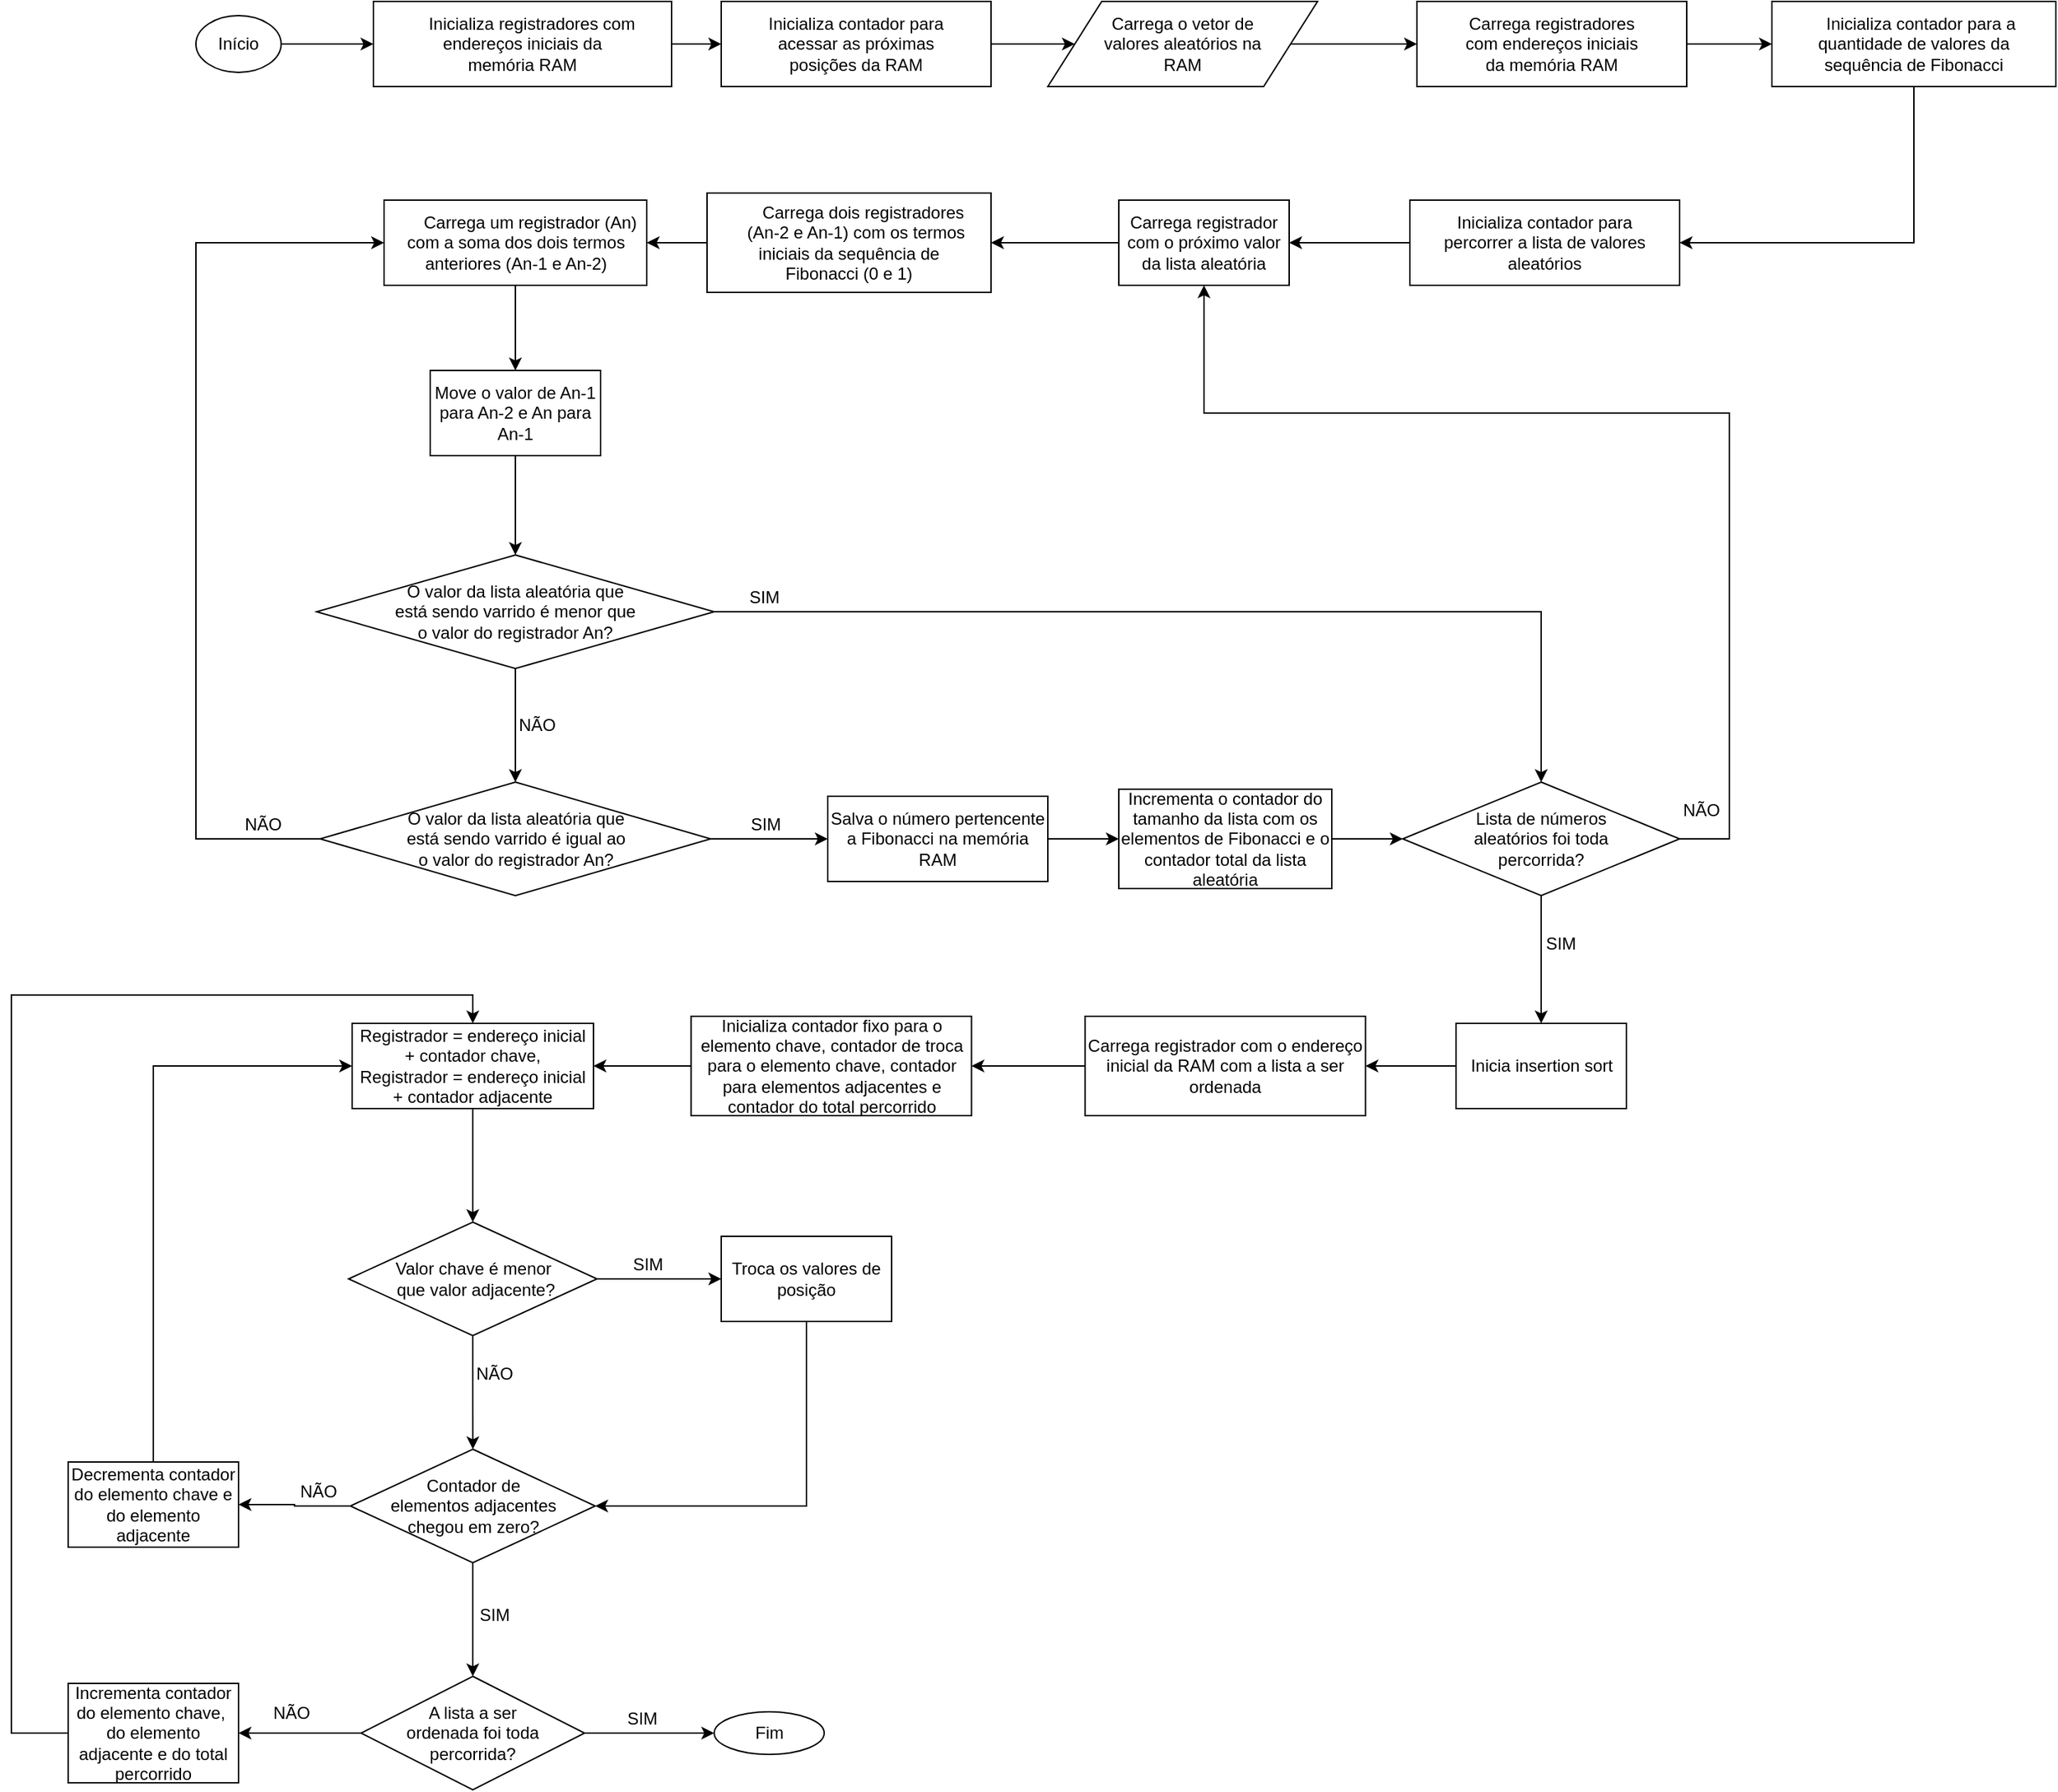 <mxfile version="24.2.0" type="device">
  <diagram name="Página-1" id="z7Kyw3hJ4gh4SX8RpaoI">
    <mxGraphModel dx="1674" dy="780" grid="1" gridSize="10" guides="1" tooltips="1" connect="1" arrows="1" fold="1" page="1" pageScale="1" pageWidth="827" pageHeight="1169" math="0" shadow="0">
      <root>
        <mxCell id="0" />
        <mxCell id="1" parent="0" />
        <mxCell id="uVq4-iv9dat1r1SWp7oT-3" value="" style="edgeStyle=orthogonalEdgeStyle;rounded=0;orthogonalLoop=1;jettySize=auto;html=1;" parent="1" source="uVq4-iv9dat1r1SWp7oT-1" target="uVq4-iv9dat1r1SWp7oT-2" edge="1">
          <mxGeometry relative="1" as="geometry" />
        </mxCell>
        <mxCell id="uVq4-iv9dat1r1SWp7oT-1" value="Início" style="ellipse;whiteSpace=wrap;html=1;" parent="1" vertex="1">
          <mxGeometry x="140" y="90" width="60" height="40" as="geometry" />
        </mxCell>
        <mxCell id="uVq4-iv9dat1r1SWp7oT-5" value="" style="edgeStyle=orthogonalEdgeStyle;rounded=0;orthogonalLoop=1;jettySize=auto;html=1;" parent="1" source="uVq4-iv9dat1r1SWp7oT-2" target="uVq4-iv9dat1r1SWp7oT-4" edge="1">
          <mxGeometry relative="1" as="geometry" />
        </mxCell>
        <mxCell id="uVq4-iv9dat1r1SWp7oT-2" value="&amp;nbsp; &amp;nbsp; Inicializa registradores com&lt;br&gt;endereços iniciais da &lt;br&gt;memória RAM" style="whiteSpace=wrap;html=1;" parent="1" vertex="1">
          <mxGeometry x="265" y="80" width="210" height="60" as="geometry" />
        </mxCell>
        <mxCell id="uVq4-iv9dat1r1SWp7oT-7" value="" style="edgeStyle=orthogonalEdgeStyle;rounded=0;orthogonalLoop=1;jettySize=auto;html=1;" parent="1" source="uVq4-iv9dat1r1SWp7oT-4" target="uVq4-iv9dat1r1SWp7oT-6" edge="1">
          <mxGeometry relative="1" as="geometry" />
        </mxCell>
        <mxCell id="uVq4-iv9dat1r1SWp7oT-4" value="Inicializa contador para &lt;br&gt;acessar as próximas &lt;br&gt;posições da RAM" style="whiteSpace=wrap;html=1;" parent="1" vertex="1">
          <mxGeometry x="510" y="80" width="190" height="60" as="geometry" />
        </mxCell>
        <mxCell id="uVq4-iv9dat1r1SWp7oT-9" value="" style="edgeStyle=orthogonalEdgeStyle;rounded=0;orthogonalLoop=1;jettySize=auto;html=1;" parent="1" source="uVq4-iv9dat1r1SWp7oT-6" target="uVq4-iv9dat1r1SWp7oT-8" edge="1">
          <mxGeometry relative="1" as="geometry" />
        </mxCell>
        <mxCell id="uVq4-iv9dat1r1SWp7oT-6" value="Carrega o vetor de &lt;br&gt;valores aleatórios na &lt;br&gt;RAM" style="shape=parallelogram;perimeter=parallelogramPerimeter;whiteSpace=wrap;html=1;" parent="1" vertex="1">
          <mxGeometry x="740" y="80" width="190" height="60" as="geometry" />
        </mxCell>
        <mxCell id="uVq4-iv9dat1r1SWp7oT-11" value="" style="edgeStyle=orthogonalEdgeStyle;rounded=0;orthogonalLoop=1;jettySize=auto;html=1;" parent="1" source="uVq4-iv9dat1r1SWp7oT-8" target="uVq4-iv9dat1r1SWp7oT-10" edge="1">
          <mxGeometry relative="1" as="geometry" />
        </mxCell>
        <mxCell id="uVq4-iv9dat1r1SWp7oT-8" value="Carrega registradores &lt;br&gt;com endereços iniciai&lt;span style=&quot;background-color: initial;&quot;&gt;s&lt;/span&gt;&lt;div&gt;da memória RAM&lt;/div&gt;" style="whiteSpace=wrap;html=1;" parent="1" vertex="1">
          <mxGeometry x="1000" y="80" width="190" height="60" as="geometry" />
        </mxCell>
        <mxCell id="HQ6Ok3kCa06cyeRhy-Dh-28" style="edgeStyle=orthogonalEdgeStyle;rounded=0;orthogonalLoop=1;jettySize=auto;html=1;entryX=1;entryY=0.5;entryDx=0;entryDy=0;fontFamily=Helvetica;fontSize=12;fontColor=default;" parent="1" source="uVq4-iv9dat1r1SWp7oT-10" target="uVq4-iv9dat1r1SWp7oT-12" edge="1">
          <mxGeometry relative="1" as="geometry">
            <Array as="points">
              <mxPoint x="1350" y="250" />
            </Array>
          </mxGeometry>
        </mxCell>
        <mxCell id="uVq4-iv9dat1r1SWp7oT-10" value="&amp;nbsp; &amp;nbsp;Inicializa contador para a &lt;br&gt;quantidade de valores da &lt;br&gt;sequência de Fibonacci" style="whiteSpace=wrap;html=1;" parent="1" vertex="1">
          <mxGeometry x="1250" y="80" width="200" height="60" as="geometry" />
        </mxCell>
        <mxCell id="HQ6Ok3kCa06cyeRhy-Dh-26" value="" style="edgeStyle=orthogonalEdgeStyle;rounded=0;orthogonalLoop=1;jettySize=auto;html=1;fontFamily=Helvetica;fontSize=12;fontColor=default;" parent="1" source="uVq4-iv9dat1r1SWp7oT-12" target="HQ6Ok3kCa06cyeRhy-Dh-25" edge="1">
          <mxGeometry relative="1" as="geometry" />
        </mxCell>
        <mxCell id="uVq4-iv9dat1r1SWp7oT-12" value="Inicializa contador para &lt;br&gt;percorrer a lista de valores aleatórios" style="whiteSpace=wrap;html=1;" parent="1" vertex="1">
          <mxGeometry x="995" y="220" width="190" height="60" as="geometry" />
        </mxCell>
        <mxCell id="uVq4-iv9dat1r1SWp7oT-17" value="" style="edgeStyle=orthogonalEdgeStyle;rounded=0;orthogonalLoop=1;jettySize=auto;html=1;" parent="1" source="uVq4-iv9dat1r1SWp7oT-14" target="uVq4-iv9dat1r1SWp7oT-16" edge="1">
          <mxGeometry relative="1" as="geometry" />
        </mxCell>
        <mxCell id="uVq4-iv9dat1r1SWp7oT-14" value="&amp;nbsp; &amp;nbsp; &amp;nbsp; Carrega dois registradores &lt;br&gt;&amp;nbsp; &amp;nbsp;(An-2 e An-1) com os termos &lt;br&gt;iniciais da sequência de &lt;br&gt;Fibonacci (0 e 1)" style="whiteSpace=wrap;html=1;" parent="1" vertex="1">
          <mxGeometry x="500" y="215" width="200" height="70" as="geometry" />
        </mxCell>
        <mxCell id="HQ6Ok3kCa06cyeRhy-Dh-6" value="" style="edgeStyle=orthogonalEdgeStyle;rounded=0;orthogonalLoop=1;jettySize=auto;html=1;fontFamily=Helvetica;fontSize=12;fontColor=default;" parent="1" source="uVq4-iv9dat1r1SWp7oT-16" target="HQ6Ok3kCa06cyeRhy-Dh-5" edge="1">
          <mxGeometry relative="1" as="geometry" />
        </mxCell>
        <mxCell id="uVq4-iv9dat1r1SWp7oT-16" value="&amp;nbsp; &amp;nbsp; &amp;nbsp; Carrega um registrador (An) &lt;br&gt;com a soma dos dois termos anteriores (An-1 e An-2)" style="whiteSpace=wrap;html=1;" parent="1" vertex="1">
          <mxGeometry x="272.5" y="220" width="185" height="60" as="geometry" />
        </mxCell>
        <mxCell id="HQ6Ok3kCa06cyeRhy-Dh-8" value="" style="edgeStyle=orthogonalEdgeStyle;rounded=0;orthogonalLoop=1;jettySize=auto;html=1;fontFamily=Helvetica;fontSize=12;fontColor=default;" parent="1" source="HQ6Ok3kCa06cyeRhy-Dh-5" target="HQ6Ok3kCa06cyeRhy-Dh-7" edge="1">
          <mxGeometry relative="1" as="geometry" />
        </mxCell>
        <mxCell id="HQ6Ok3kCa06cyeRhy-Dh-5" value="Move o valor de An-1 para An-2 e An para An-1" style="whiteSpace=wrap;html=1;" parent="1" vertex="1">
          <mxGeometry x="305" y="340" width="120" height="60" as="geometry" />
        </mxCell>
        <mxCell id="HQ6Ok3kCa06cyeRhy-Dh-10" value="" style="edgeStyle=orthogonalEdgeStyle;rounded=0;orthogonalLoop=1;jettySize=auto;html=1;fontFamily=Helvetica;fontSize=12;fontColor=default;" parent="1" source="HQ6Ok3kCa06cyeRhy-Dh-7" target="HQ6Ok3kCa06cyeRhy-Dh-9" edge="1">
          <mxGeometry relative="1" as="geometry" />
        </mxCell>
        <mxCell id="HQ6Ok3kCa06cyeRhy-Dh-12" value="NÃO" style="edgeLabel;html=1;align=center;verticalAlign=middle;resizable=0;points=[];strokeColor=default;fontFamily=Helvetica;fontSize=12;fontColor=default;fillColor=default;" parent="HQ6Ok3kCa06cyeRhy-Dh-10" vertex="1" connectable="0">
          <mxGeometry x="-0.084" relative="1" as="geometry">
            <mxPoint x="15" y="3" as="offset" />
          </mxGeometry>
        </mxCell>
        <mxCell id="HQ6Ok3kCa06cyeRhy-Dh-22" style="edgeStyle=orthogonalEdgeStyle;rounded=0;orthogonalLoop=1;jettySize=auto;html=1;entryX=0.5;entryY=0;entryDx=0;entryDy=0;fontFamily=Helvetica;fontSize=12;fontColor=default;" parent="1" source="HQ6Ok3kCa06cyeRhy-Dh-7" target="HQ6Ok3kCa06cyeRhy-Dh-20" edge="1">
          <mxGeometry relative="1" as="geometry" />
        </mxCell>
        <mxCell id="HQ6Ok3kCa06cyeRhy-Dh-23" value="SIM" style="edgeLabel;html=1;align=center;verticalAlign=middle;resizable=0;points=[];strokeColor=default;fontFamily=Helvetica;fontSize=12;fontColor=default;fillColor=default;" parent="HQ6Ok3kCa06cyeRhy-Dh-22" vertex="1" connectable="0">
          <mxGeometry x="-0.673" y="-5" relative="1" as="geometry">
            <mxPoint x="-80" y="-15" as="offset" />
          </mxGeometry>
        </mxCell>
        <mxCell id="HQ6Ok3kCa06cyeRhy-Dh-7" value="O valor da lista aleatória que &lt;br&gt;está sendo varrido é menor que &lt;br&gt;o valor do registrador An?" style="rhombus;whiteSpace=wrap;html=1;" parent="1" vertex="1">
          <mxGeometry x="225" y="470" width="280" height="80" as="geometry" />
        </mxCell>
        <mxCell id="HQ6Ok3kCa06cyeRhy-Dh-13" style="edgeStyle=orthogonalEdgeStyle;rounded=0;orthogonalLoop=1;jettySize=auto;html=1;fontFamily=Helvetica;fontSize=12;fontColor=default;entryX=0;entryY=0.5;entryDx=0;entryDy=0;" parent="1" source="HQ6Ok3kCa06cyeRhy-Dh-9" target="uVq4-iv9dat1r1SWp7oT-16" edge="1">
          <mxGeometry relative="1" as="geometry">
            <mxPoint x="130" y="250" as="targetPoint" />
            <Array as="points">
              <mxPoint x="140" y="670" />
              <mxPoint x="140" y="250" />
            </Array>
          </mxGeometry>
        </mxCell>
        <mxCell id="HQ6Ok3kCa06cyeRhy-Dh-14" value="NÃO" style="edgeLabel;html=1;align=center;verticalAlign=middle;resizable=0;points=[];strokeColor=default;fontFamily=Helvetica;fontSize=12;fontColor=default;fillColor=default;" parent="HQ6Ok3kCa06cyeRhy-Dh-13" vertex="1" connectable="0">
          <mxGeometry x="-0.874" y="1" relative="1" as="geometry">
            <mxPoint y="-11" as="offset" />
          </mxGeometry>
        </mxCell>
        <mxCell id="HQ6Ok3kCa06cyeRhy-Dh-16" value="" style="edgeStyle=orthogonalEdgeStyle;rounded=0;orthogonalLoop=1;jettySize=auto;html=1;fontFamily=Helvetica;fontSize=12;fontColor=default;" parent="1" source="HQ6Ok3kCa06cyeRhy-Dh-9" target="HQ6Ok3kCa06cyeRhy-Dh-15" edge="1">
          <mxGeometry relative="1" as="geometry" />
        </mxCell>
        <mxCell id="HQ6Ok3kCa06cyeRhy-Dh-19" value="SIM" style="edgeLabel;html=1;align=center;verticalAlign=middle;resizable=0;points=[];strokeColor=default;fontFamily=Helvetica;fontSize=12;fontColor=default;fillColor=default;" parent="HQ6Ok3kCa06cyeRhy-Dh-16" vertex="1" connectable="0">
          <mxGeometry x="-0.046" y="1" relative="1" as="geometry">
            <mxPoint x="-1" y="-9" as="offset" />
          </mxGeometry>
        </mxCell>
        <mxCell id="HQ6Ok3kCa06cyeRhy-Dh-9" value="O valor da lista aleatória que&lt;br&gt;está sendo varrido é igual ao&lt;br&gt;o valor do registrador An?" style="rhombus;whiteSpace=wrap;html=1;" parent="1" vertex="1">
          <mxGeometry x="227.5" y="630" width="275" height="80" as="geometry" />
        </mxCell>
        <mxCell id="HQ6Ok3kCa06cyeRhy-Dh-18" value="" style="edgeStyle=orthogonalEdgeStyle;rounded=0;orthogonalLoop=1;jettySize=auto;html=1;fontFamily=Helvetica;fontSize=12;fontColor=default;" parent="1" source="HQ6Ok3kCa06cyeRhy-Dh-15" target="HQ6Ok3kCa06cyeRhy-Dh-17" edge="1">
          <mxGeometry relative="1" as="geometry" />
        </mxCell>
        <mxCell id="HQ6Ok3kCa06cyeRhy-Dh-15" value="Salva o número pertencente a Fibonacci na memória RAM" style="whiteSpace=wrap;html=1;" parent="1" vertex="1">
          <mxGeometry x="585" y="640" width="155" height="60" as="geometry" />
        </mxCell>
        <mxCell id="HQ6Ok3kCa06cyeRhy-Dh-21" value="" style="edgeStyle=orthogonalEdgeStyle;rounded=0;orthogonalLoop=1;jettySize=auto;html=1;fontFamily=Helvetica;fontSize=12;fontColor=default;" parent="1" source="HQ6Ok3kCa06cyeRhy-Dh-17" target="HQ6Ok3kCa06cyeRhy-Dh-20" edge="1">
          <mxGeometry relative="1" as="geometry" />
        </mxCell>
        <mxCell id="HQ6Ok3kCa06cyeRhy-Dh-17" value="Incrementa o contador do tamanho da lista com os elementos de Fibonacci e o contador total da lista aleatória" style="whiteSpace=wrap;html=1;" parent="1" vertex="1">
          <mxGeometry x="790" y="635" width="150" height="70" as="geometry" />
        </mxCell>
        <mxCell id="HQ6Ok3kCa06cyeRhy-Dh-29" style="edgeStyle=orthogonalEdgeStyle;rounded=0;orthogonalLoop=1;jettySize=auto;html=1;entryX=0.5;entryY=1;entryDx=0;entryDy=0;fontFamily=Helvetica;fontSize=12;fontColor=default;" parent="1" source="HQ6Ok3kCa06cyeRhy-Dh-20" target="HQ6Ok3kCa06cyeRhy-Dh-25" edge="1">
          <mxGeometry relative="1" as="geometry">
            <Array as="points">
              <mxPoint x="1220" y="670" />
              <mxPoint x="1220" y="370" />
              <mxPoint x="850" y="370" />
            </Array>
          </mxGeometry>
        </mxCell>
        <mxCell id="HQ6Ok3kCa06cyeRhy-Dh-30" value="NÃO" style="edgeLabel;html=1;align=center;verticalAlign=middle;resizable=0;points=[];strokeColor=default;fontFamily=Helvetica;fontSize=12;fontColor=default;fillColor=default;" parent="HQ6Ok3kCa06cyeRhy-Dh-29" vertex="1" connectable="0">
          <mxGeometry x="-0.96" y="3" relative="1" as="geometry">
            <mxPoint x="-1" y="-17" as="offset" />
          </mxGeometry>
        </mxCell>
        <mxCell id="HQ6Ok3kCa06cyeRhy-Dh-32" value="" style="edgeStyle=orthogonalEdgeStyle;rounded=0;orthogonalLoop=1;jettySize=auto;html=1;fontFamily=Helvetica;fontSize=12;fontColor=default;" parent="1" source="HQ6Ok3kCa06cyeRhy-Dh-20" target="HQ6Ok3kCa06cyeRhy-Dh-31" edge="1">
          <mxGeometry relative="1" as="geometry" />
        </mxCell>
        <mxCell id="HQ6Ok3kCa06cyeRhy-Dh-33" value="SIM" style="edgeLabel;html=1;align=center;verticalAlign=middle;resizable=0;points=[];strokeColor=default;fontFamily=Helvetica;fontSize=12;fontColor=default;fillColor=default;" parent="HQ6Ok3kCa06cyeRhy-Dh-32" vertex="1" connectable="0">
          <mxGeometry x="-0.248" y="2" relative="1" as="geometry">
            <mxPoint x="11" as="offset" />
          </mxGeometry>
        </mxCell>
        <mxCell id="HQ6Ok3kCa06cyeRhy-Dh-20" value="Lista de números &lt;br&gt;aleatórios foi toda &lt;br&gt;percorrida?" style="rhombus;whiteSpace=wrap;html=1;" parent="1" vertex="1">
          <mxGeometry x="990" y="630" width="195" height="80" as="geometry" />
        </mxCell>
        <mxCell id="HQ6Ok3kCa06cyeRhy-Dh-27" style="edgeStyle=orthogonalEdgeStyle;rounded=0;orthogonalLoop=1;jettySize=auto;html=1;entryX=1;entryY=0.5;entryDx=0;entryDy=0;fontFamily=Helvetica;fontSize=12;fontColor=default;" parent="1" source="HQ6Ok3kCa06cyeRhy-Dh-25" target="uVq4-iv9dat1r1SWp7oT-14" edge="1">
          <mxGeometry relative="1" as="geometry" />
        </mxCell>
        <mxCell id="HQ6Ok3kCa06cyeRhy-Dh-25" value="Carrega registrador com o próximo valor da lista aleatória" style="whiteSpace=wrap;html=1;" parent="1" vertex="1">
          <mxGeometry x="790" y="220" width="120" height="60" as="geometry" />
        </mxCell>
        <mxCell id="HQ6Ok3kCa06cyeRhy-Dh-36" value="" style="edgeStyle=orthogonalEdgeStyle;rounded=0;orthogonalLoop=1;jettySize=auto;html=1;fontFamily=Helvetica;fontSize=12;fontColor=default;" parent="1" source="HQ6Ok3kCa06cyeRhy-Dh-31" target="HQ6Ok3kCa06cyeRhy-Dh-35" edge="1">
          <mxGeometry relative="1" as="geometry" />
        </mxCell>
        <mxCell id="HQ6Ok3kCa06cyeRhy-Dh-31" value="Inicia insertion sort" style="whiteSpace=wrap;html=1;" parent="1" vertex="1">
          <mxGeometry x="1027.5" y="800" width="120" height="60" as="geometry" />
        </mxCell>
        <mxCell id="HQ6Ok3kCa06cyeRhy-Dh-40" value="" style="edgeStyle=orthogonalEdgeStyle;rounded=0;orthogonalLoop=1;jettySize=auto;html=1;fontFamily=Helvetica;fontSize=12;fontColor=default;" parent="1" source="HQ6Ok3kCa06cyeRhy-Dh-35" target="HQ6Ok3kCa06cyeRhy-Dh-39" edge="1">
          <mxGeometry relative="1" as="geometry" />
        </mxCell>
        <mxCell id="HQ6Ok3kCa06cyeRhy-Dh-35" value="Carrega registrador com o endereço inicial da RAM com a lista a ser ordenada" style="whiteSpace=wrap;html=1;" parent="1" vertex="1">
          <mxGeometry x="766.25" y="795" width="197.5" height="70" as="geometry" />
        </mxCell>
        <mxCell id="HQ6Ok3kCa06cyeRhy-Dh-42" value="" style="edgeStyle=orthogonalEdgeStyle;rounded=0;orthogonalLoop=1;jettySize=auto;html=1;fontFamily=Helvetica;fontSize=12;fontColor=default;" parent="1" source="HQ6Ok3kCa06cyeRhy-Dh-39" target="HQ6Ok3kCa06cyeRhy-Dh-41" edge="1">
          <mxGeometry relative="1" as="geometry" />
        </mxCell>
        <mxCell id="HQ6Ok3kCa06cyeRhy-Dh-39" value="Inicializa contador fixo para o elemento chave, contador de troca para o elemento chave, contador para elementos adjacentes e contador do total percorrido" style="whiteSpace=wrap;html=1;" parent="1" vertex="1">
          <mxGeometry x="488.75" y="795" width="197.5" height="70" as="geometry" />
        </mxCell>
        <mxCell id="HQ6Ok3kCa06cyeRhy-Dh-46" value="" style="edgeStyle=orthogonalEdgeStyle;rounded=0;orthogonalLoop=1;jettySize=auto;html=1;fontFamily=Helvetica;fontSize=12;fontColor=default;" parent="1" source="HQ6Ok3kCa06cyeRhy-Dh-41" target="HQ6Ok3kCa06cyeRhy-Dh-45" edge="1">
          <mxGeometry relative="1" as="geometry" />
        </mxCell>
        <mxCell id="HQ6Ok3kCa06cyeRhy-Dh-41" value="Registrador = endereço inicial + contador chave,&lt;br&gt;Registrador = endereço inicial + contador adjacente" style="whiteSpace=wrap;html=1;" parent="1" vertex="1">
          <mxGeometry x="250" y="800" width="170" height="60" as="geometry" />
        </mxCell>
        <mxCell id="HQ6Ok3kCa06cyeRhy-Dh-48" value="" style="edgeStyle=orthogonalEdgeStyle;rounded=0;orthogonalLoop=1;jettySize=auto;html=1;fontFamily=Helvetica;fontSize=12;fontColor=default;" parent="1" source="HQ6Ok3kCa06cyeRhy-Dh-45" target="HQ6Ok3kCa06cyeRhy-Dh-47" edge="1">
          <mxGeometry relative="1" as="geometry" />
        </mxCell>
        <mxCell id="HQ6Ok3kCa06cyeRhy-Dh-49" value="SIM" style="edgeLabel;html=1;align=center;verticalAlign=middle;resizable=0;points=[];strokeColor=default;fontFamily=Helvetica;fontSize=12;fontColor=default;fillColor=default;" parent="HQ6Ok3kCa06cyeRhy-Dh-48" vertex="1" connectable="0">
          <mxGeometry x="-0.196" y="-2" relative="1" as="geometry">
            <mxPoint y="-12" as="offset" />
          </mxGeometry>
        </mxCell>
        <mxCell id="HQ6Ok3kCa06cyeRhy-Dh-54" value="" style="edgeStyle=orthogonalEdgeStyle;rounded=0;orthogonalLoop=1;jettySize=auto;html=1;fontFamily=Helvetica;fontSize=12;fontColor=default;" parent="1" source="HQ6Ok3kCa06cyeRhy-Dh-45" target="HQ6Ok3kCa06cyeRhy-Dh-53" edge="1">
          <mxGeometry relative="1" as="geometry" />
        </mxCell>
        <mxCell id="HQ6Ok3kCa06cyeRhy-Dh-55" value="NÃO" style="edgeLabel;html=1;align=center;verticalAlign=middle;resizable=0;points=[];strokeColor=default;fontFamily=Helvetica;fontSize=12;fontColor=default;fillColor=default;" parent="HQ6Ok3kCa06cyeRhy-Dh-54" vertex="1" connectable="0">
          <mxGeometry x="-0.33" y="1" relative="1" as="geometry">
            <mxPoint x="14" as="offset" />
          </mxGeometry>
        </mxCell>
        <mxCell id="HQ6Ok3kCa06cyeRhy-Dh-45" value="Valor chave é menor&lt;br&gt;&amp;nbsp;que valor adjacente?" style="rhombus;whiteSpace=wrap;html=1;" parent="1" vertex="1">
          <mxGeometry x="247.5" y="940" width="175" height="80" as="geometry" />
        </mxCell>
        <mxCell id="HQ6Ok3kCa06cyeRhy-Dh-56" style="edgeStyle=orthogonalEdgeStyle;rounded=0;orthogonalLoop=1;jettySize=auto;html=1;entryX=1;entryY=0.5;entryDx=0;entryDy=0;fontFamily=Helvetica;fontSize=12;fontColor=default;" parent="1" source="HQ6Ok3kCa06cyeRhy-Dh-47" target="HQ6Ok3kCa06cyeRhy-Dh-53" edge="1">
          <mxGeometry relative="1" as="geometry">
            <Array as="points">
              <mxPoint x="570" y="1140" />
            </Array>
          </mxGeometry>
        </mxCell>
        <mxCell id="HQ6Ok3kCa06cyeRhy-Dh-47" value="Troca os valores de posição" style="whiteSpace=wrap;html=1;" parent="1" vertex="1">
          <mxGeometry x="510" y="950" width="120" height="60" as="geometry" />
        </mxCell>
        <mxCell id="HQ6Ok3kCa06cyeRhy-Dh-58" value="" style="edgeStyle=orthogonalEdgeStyle;rounded=0;orthogonalLoop=1;jettySize=auto;html=1;fontFamily=Helvetica;fontSize=12;fontColor=default;" parent="1" source="HQ6Ok3kCa06cyeRhy-Dh-53" target="HQ6Ok3kCa06cyeRhy-Dh-57" edge="1">
          <mxGeometry relative="1" as="geometry" />
        </mxCell>
        <mxCell id="HQ6Ok3kCa06cyeRhy-Dh-59" value="NÃO" style="edgeLabel;html=1;align=center;verticalAlign=middle;resizable=0;points=[];strokeColor=default;fontFamily=Helvetica;fontSize=12;fontColor=default;fillColor=default;" parent="HQ6Ok3kCa06cyeRhy-Dh-58" vertex="1" connectable="0">
          <mxGeometry x="-0.013" y="2" relative="1" as="geometry">
            <mxPoint x="18" y="-10" as="offset" />
          </mxGeometry>
        </mxCell>
        <mxCell id="HQ6Ok3kCa06cyeRhy-Dh-66" value="" style="edgeStyle=orthogonalEdgeStyle;rounded=0;orthogonalLoop=1;jettySize=auto;html=1;fontFamily=Helvetica;fontSize=12;fontColor=default;" parent="1" source="HQ6Ok3kCa06cyeRhy-Dh-53" target="HQ6Ok3kCa06cyeRhy-Dh-65" edge="1">
          <mxGeometry relative="1" as="geometry" />
        </mxCell>
        <mxCell id="HQ6Ok3kCa06cyeRhy-Dh-67" value="SIM" style="edgeLabel;html=1;align=center;verticalAlign=middle;resizable=0;points=[];strokeColor=default;fontFamily=Helvetica;fontSize=12;fontColor=default;fillColor=default;" parent="HQ6Ok3kCa06cyeRhy-Dh-66" vertex="1" connectable="0">
          <mxGeometry x="-0.09" y="-1" relative="1" as="geometry">
            <mxPoint x="16" as="offset" />
          </mxGeometry>
        </mxCell>
        <mxCell id="HQ6Ok3kCa06cyeRhy-Dh-53" value="Contador de &lt;br&gt;elementos adjacentes &lt;br&gt;chegou em zero?" style="rhombus;whiteSpace=wrap;html=1;" parent="1" vertex="1">
          <mxGeometry x="248.75" y="1100" width="172.5" height="80" as="geometry" />
        </mxCell>
        <mxCell id="HQ6Ok3kCa06cyeRhy-Dh-61" style="edgeStyle=orthogonalEdgeStyle;rounded=0;orthogonalLoop=1;jettySize=auto;html=1;entryX=0;entryY=0.5;entryDx=0;entryDy=0;fontFamily=Helvetica;fontSize=12;fontColor=default;" parent="1" source="HQ6Ok3kCa06cyeRhy-Dh-57" target="HQ6Ok3kCa06cyeRhy-Dh-41" edge="1">
          <mxGeometry relative="1" as="geometry">
            <Array as="points">
              <mxPoint x="110" y="830" />
            </Array>
          </mxGeometry>
        </mxCell>
        <mxCell id="HQ6Ok3kCa06cyeRhy-Dh-57" value="Decrementa contador do elemento chave e do elemento adjacente" style="whiteSpace=wrap;html=1;" parent="1" vertex="1">
          <mxGeometry x="50" y="1109" width="120" height="60" as="geometry" />
        </mxCell>
        <mxCell id="HQ6Ok3kCa06cyeRhy-Dh-69" value="" style="edgeStyle=orthogonalEdgeStyle;rounded=0;orthogonalLoop=1;jettySize=auto;html=1;fontFamily=Helvetica;fontSize=12;fontColor=default;" parent="1" source="HQ6Ok3kCa06cyeRhy-Dh-65" target="HQ6Ok3kCa06cyeRhy-Dh-68" edge="1">
          <mxGeometry relative="1" as="geometry" />
        </mxCell>
        <mxCell id="HQ6Ok3kCa06cyeRhy-Dh-70" value="NÃO" style="edgeLabel;html=1;align=center;verticalAlign=middle;resizable=0;points=[];strokeColor=default;fontFamily=Helvetica;fontSize=12;fontColor=default;fillColor=default;" parent="HQ6Ok3kCa06cyeRhy-Dh-69" vertex="1" connectable="0">
          <mxGeometry x="0.01" y="-2" relative="1" as="geometry">
            <mxPoint x="-6" y="-12" as="offset" />
          </mxGeometry>
        </mxCell>
        <mxCell id="HQ6Ok3kCa06cyeRhy-Dh-74" value="" style="edgeStyle=orthogonalEdgeStyle;rounded=0;orthogonalLoop=1;jettySize=auto;html=1;fontFamily=Helvetica;fontSize=12;fontColor=default;" parent="1" source="HQ6Ok3kCa06cyeRhy-Dh-65" target="HQ6Ok3kCa06cyeRhy-Dh-73" edge="1">
          <mxGeometry relative="1" as="geometry" />
        </mxCell>
        <mxCell id="HQ6Ok3kCa06cyeRhy-Dh-75" value="SIM" style="edgeLabel;html=1;align=center;verticalAlign=middle;resizable=0;points=[];strokeColor=default;fontFamily=Helvetica;fontSize=12;fontColor=default;fillColor=default;" parent="HQ6Ok3kCa06cyeRhy-Dh-74" vertex="1" connectable="0">
          <mxGeometry x="-0.134" relative="1" as="geometry">
            <mxPoint y="-10" as="offset" />
          </mxGeometry>
        </mxCell>
        <mxCell id="HQ6Ok3kCa06cyeRhy-Dh-65" value="A lista a ser &lt;br&gt;ordenada foi toda percorrida?" style="rhombus;whiteSpace=wrap;html=1;" parent="1" vertex="1">
          <mxGeometry x="256.25" y="1260" width="157.5" height="80" as="geometry" />
        </mxCell>
        <mxCell id="HQ6Ok3kCa06cyeRhy-Dh-72" style="edgeStyle=orthogonalEdgeStyle;rounded=0;orthogonalLoop=1;jettySize=auto;html=1;entryX=0.5;entryY=0;entryDx=0;entryDy=0;fontFamily=Helvetica;fontSize=12;fontColor=default;" parent="1" source="HQ6Ok3kCa06cyeRhy-Dh-68" target="HQ6Ok3kCa06cyeRhy-Dh-41" edge="1">
          <mxGeometry relative="1" as="geometry">
            <Array as="points">
              <mxPoint x="10" y="1300" />
              <mxPoint x="10" y="780" />
              <mxPoint x="335" y="780" />
            </Array>
          </mxGeometry>
        </mxCell>
        <mxCell id="HQ6Ok3kCa06cyeRhy-Dh-68" value="Incrementa contador do elemento chave,&amp;nbsp; do elemento adjacente e do total percorrido" style="whiteSpace=wrap;html=1;" parent="1" vertex="1">
          <mxGeometry x="50" y="1265" width="120" height="70" as="geometry" />
        </mxCell>
        <mxCell id="HQ6Ok3kCa06cyeRhy-Dh-73" value="Fim" style="ellipse;whiteSpace=wrap;html=1;" parent="1" vertex="1">
          <mxGeometry x="505" y="1285" width="77.5" height="30" as="geometry" />
        </mxCell>
      </root>
    </mxGraphModel>
  </diagram>
</mxfile>

